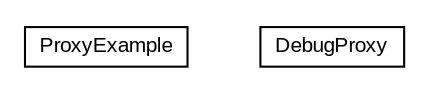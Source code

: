 #!/usr/local/bin/dot
#
# Class diagram 
# Generated by UMLGraph version R5_6 (http://www.umlgraph.org/)
#

digraph G {
	edge [fontname="arial",fontsize=10,labelfontname="arial",labelfontsize=10];
	node [fontname="arial",fontsize=10,shape=plaintext];
	nodesep=0.25;
	ranksep=0.5;
	// java_oo.proxy.ProxyExample
	c2569 [label=<<table title="java_oo.proxy.ProxyExample" border="0" cellborder="1" cellspacing="0" cellpadding="2" port="p" href="./ProxyExample.html">
		<tr><td><table border="0" cellspacing="0" cellpadding="1">
<tr><td align="center" balign="center"> ProxyExample </td></tr>
		</table></td></tr>
		</table>>, URL="./ProxyExample.html", fontname="arial", fontcolor="black", fontsize=10.0];
	// java_oo.proxy.DebugProxy
	c2570 [label=<<table title="java_oo.proxy.DebugProxy" border="0" cellborder="1" cellspacing="0" cellpadding="2" port="p" href="./DebugProxy.html">
		<tr><td><table border="0" cellspacing="0" cellpadding="1">
<tr><td align="center" balign="center"> DebugProxy </td></tr>
		</table></td></tr>
		</table>>, URL="./DebugProxy.html", fontname="arial", fontcolor="black", fontsize=10.0];
}

